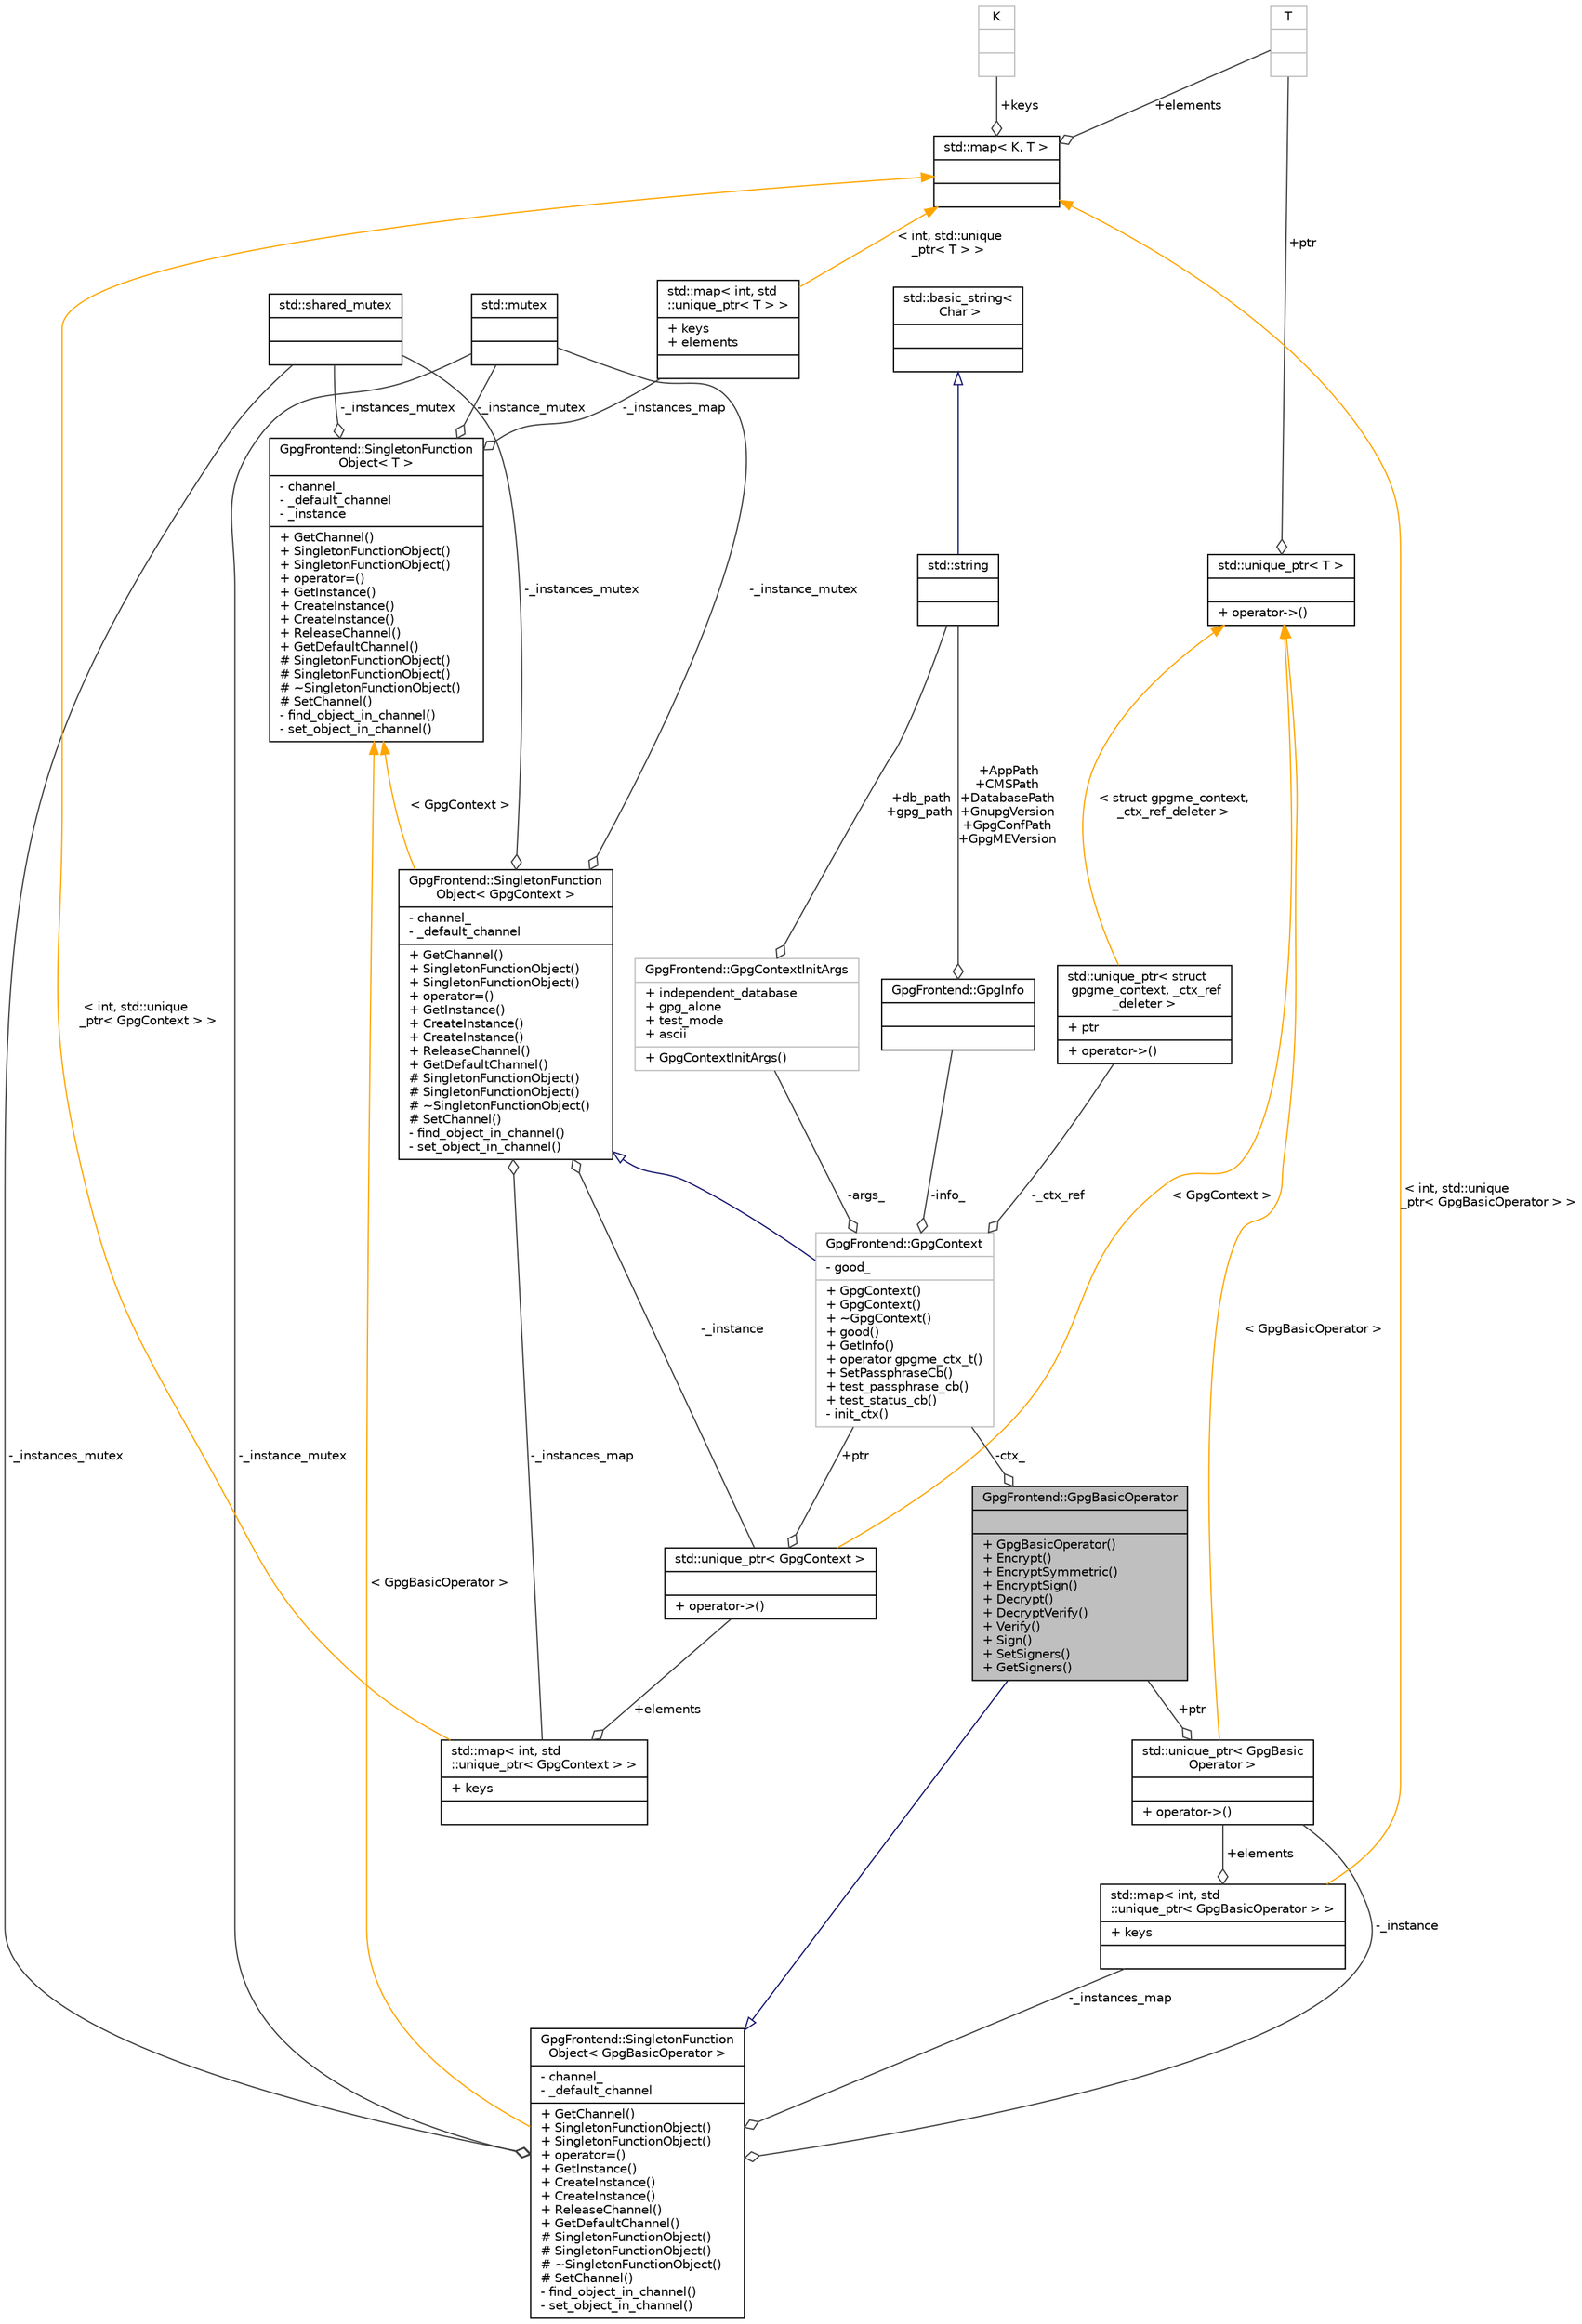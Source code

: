 digraph "GpgFrontend::GpgBasicOperator"
{
 // INTERACTIVE_SVG=YES
 // LATEX_PDF_SIZE
  edge [fontname="Helvetica",fontsize="10",labelfontname="Helvetica",labelfontsize="10"];
  node [fontname="Helvetica",fontsize="10",shape=record];
  Node1 [label="{GpgFrontend::GpgBasicOperator\n||+ GpgBasicOperator()\l+ Encrypt()\l+ EncryptSymmetric()\l+ EncryptSign()\l+ Decrypt()\l+ DecryptVerify()\l+ Verify()\l+ Sign()\l+ SetSigners()\l+ GetSigners()\l}",height=0.2,width=0.4,color="black", fillcolor="grey75", style="filled", fontcolor="black",tooltip="Basic operation collection."];
  Node2 -> Node1 [dir="back",color="midnightblue",fontsize="10",style="solid",arrowtail="onormal"];
  Node2 [label="{GpgFrontend::SingletonFunction\lObject\< GpgBasicOperator \>\n|- channel_\l- _default_channel\l|+ GetChannel()\l+ SingletonFunctionObject()\l+ SingletonFunctionObject()\l+ operator=()\l+ GetInstance()\l+ CreateInstance()\l+ CreateInstance()\l+ ReleaseChannel()\l+ GetDefaultChannel()\l# SingletonFunctionObject()\l# SingletonFunctionObject()\l# ~SingletonFunctionObject()\l# SetChannel()\l- find_object_in_channel()\l- set_object_in_channel()\l}",height=0.2,width=0.4,color="black", fillcolor="white", style="filled",URL="$classGpgFrontend_1_1SingletonFunctionObject.html",tooltip=" "];
  Node3 -> Node2 [color="grey25",fontsize="10",style="solid",label=" -_instance_mutex" ,arrowhead="odiamond"];
  Node3 [label="{std::mutex\n||}",height=0.2,width=0.4,color="black", fillcolor="white", style="filled",tooltip=" "];
  Node4 -> Node2 [color="grey25",fontsize="10",style="solid",label=" -_instances_mutex" ,arrowhead="odiamond"];
  Node4 [label="{std::shared_mutex\n||}",height=0.2,width=0.4,color="black", fillcolor="white", style="filled",tooltip=" "];
  Node5 -> Node2 [color="grey25",fontsize="10",style="solid",label=" -_instance" ,arrowhead="odiamond"];
  Node5 [label="{std::unique_ptr\< GpgBasic\lOperator \>\n||+ operator-\>()\l}",height=0.2,width=0.4,color="black", fillcolor="white", style="filled",tooltip=" "];
  Node1 -> Node5 [color="grey25",fontsize="10",style="solid",label=" +ptr" ,arrowhead="odiamond"];
  Node6 -> Node5 [dir="back",color="orange",fontsize="10",style="solid",label=" \< GpgBasicOperator \>" ];
  Node6 [label="{std::unique_ptr\< T \>\n||+ operator-\>()\l}",height=0.2,width=0.4,color="black", fillcolor="white", style="filled",tooltip=" "];
  Node7 -> Node6 [color="grey25",fontsize="10",style="solid",label=" +ptr" ,arrowhead="odiamond"];
  Node7 [label="{T\n||}",height=0.2,width=0.4,color="grey75", fillcolor="white", style="filled",tooltip=" "];
  Node8 -> Node2 [color="grey25",fontsize="10",style="solid",label=" -_instances_map" ,arrowhead="odiamond"];
  Node8 [label="{std::map\< int, std\l::unique_ptr\< GpgBasicOperator \> \>\n|+ keys\l|}",height=0.2,width=0.4,color="black", fillcolor="white", style="filled",tooltip=" "];
  Node5 -> Node8 [color="grey25",fontsize="10",style="solid",label=" +elements" ,arrowhead="odiamond"];
  Node9 -> Node8 [dir="back",color="orange",fontsize="10",style="solid",label=" \< int, std::unique\l_ptr\< GpgBasicOperator \> \>" ];
  Node9 [label="{std::map\< K, T \>\n||}",height=0.2,width=0.4,color="black", fillcolor="white", style="filled",tooltip=" "];
  Node10 -> Node9 [color="grey25",fontsize="10",style="solid",label=" +keys" ,arrowhead="odiamond"];
  Node10 [label="{K\n||}",height=0.2,width=0.4,color="grey75", fillcolor="white", style="filled",tooltip=" "];
  Node7 -> Node9 [color="grey25",fontsize="10",style="solid",label=" +elements" ,arrowhead="odiamond"];
  Node11 -> Node2 [dir="back",color="orange",fontsize="10",style="solid",label=" \< GpgBasicOperator \>" ];
  Node11 [label="{GpgFrontend::SingletonFunction\lObject\< T \>\n|- channel_\l- _default_channel\l- _instance\l|+ GetChannel()\l+ SingletonFunctionObject()\l+ SingletonFunctionObject()\l+ operator=()\l+ GetInstance()\l+ CreateInstance()\l+ CreateInstance()\l+ ReleaseChannel()\l+ GetDefaultChannel()\l# SingletonFunctionObject()\l# SingletonFunctionObject()\l# ~SingletonFunctionObject()\l# SetChannel()\l- find_object_in_channel()\l- set_object_in_channel()\l}",height=0.2,width=0.4,color="black", fillcolor="white", style="filled",URL="$classGpgFrontend_1_1SingletonFunctionObject.html",tooltip=" "];
  Node3 -> Node11 [color="grey25",fontsize="10",style="solid",label=" -_instance_mutex" ,arrowhead="odiamond"];
  Node4 -> Node11 [color="grey25",fontsize="10",style="solid",label=" -_instances_mutex" ,arrowhead="odiamond"];
  Node12 -> Node11 [color="grey25",fontsize="10",style="solid",label=" -_instances_map" ,arrowhead="odiamond"];
  Node12 [label="{std::map\< int, std\l::unique_ptr\< T \> \>\n|+ keys\l+ elements\l|}",height=0.2,width=0.4,color="black", fillcolor="white", style="filled",tooltip=" "];
  Node9 -> Node12 [dir="back",color="orange",fontsize="10",style="solid",label=" \< int, std::unique\l_ptr\< T \> \>" ];
  Node13 -> Node1 [color="grey25",fontsize="10",style="solid",label=" -ctx_" ,arrowhead="odiamond"];
  Node13 [label="{GpgFrontend::GpgContext\n|- good_\l|+ GpgContext()\l+ GpgContext()\l+ ~GpgContext()\l+ good()\l+ GetInfo()\l+ operator gpgme_ctx_t()\l+ SetPassphraseCb()\l+ test_passphrase_cb()\l+ test_status_cb()\l- init_ctx()\l}",height=0.2,width=0.4,color="grey75", fillcolor="white", style="filled",URL="$classGpgFrontend_1_1GpgContext.html",tooltip=" "];
  Node14 -> Node13 [dir="back",color="midnightblue",fontsize="10",style="solid",arrowtail="onormal"];
  Node14 [label="{GpgFrontend::SingletonFunction\lObject\< GpgContext \>\n|- channel_\l- _default_channel\l|+ GetChannel()\l+ SingletonFunctionObject()\l+ SingletonFunctionObject()\l+ operator=()\l+ GetInstance()\l+ CreateInstance()\l+ CreateInstance()\l+ ReleaseChannel()\l+ GetDefaultChannel()\l# SingletonFunctionObject()\l# SingletonFunctionObject()\l# ~SingletonFunctionObject()\l# SetChannel()\l- find_object_in_channel()\l- set_object_in_channel()\l}",height=0.2,width=0.4,color="black", fillcolor="white", style="filled",URL="$classGpgFrontend_1_1SingletonFunctionObject.html",tooltip=" "];
  Node3 -> Node14 [color="grey25",fontsize="10",style="solid",label=" -_instance_mutex" ,arrowhead="odiamond"];
  Node4 -> Node14 [color="grey25",fontsize="10",style="solid",label=" -_instances_mutex" ,arrowhead="odiamond"];
  Node15 -> Node14 [color="grey25",fontsize="10",style="solid",label=" -_instance" ,arrowhead="odiamond"];
  Node15 [label="{std::unique_ptr\< GpgContext \>\n||+ operator-\>()\l}",height=0.2,width=0.4,color="black", fillcolor="white", style="filled",tooltip=" "];
  Node13 -> Node15 [color="grey25",fontsize="10",style="solid",label=" +ptr" ,arrowhead="odiamond"];
  Node6 -> Node15 [dir="back",color="orange",fontsize="10",style="solid",label=" \< GpgContext \>" ];
  Node16 -> Node14 [color="grey25",fontsize="10",style="solid",label=" -_instances_map" ,arrowhead="odiamond"];
  Node16 [label="{std::map\< int, std\l::unique_ptr\< GpgContext \> \>\n|+ keys\l|}",height=0.2,width=0.4,color="black", fillcolor="white", style="filled",tooltip=" "];
  Node15 -> Node16 [color="grey25",fontsize="10",style="solid",label=" +elements" ,arrowhead="odiamond"];
  Node9 -> Node16 [dir="back",color="orange",fontsize="10",style="solid",label=" \< int, std::unique\l_ptr\< GpgContext \> \>" ];
  Node11 -> Node14 [dir="back",color="orange",fontsize="10",style="solid",label=" \< GpgContext \>" ];
  Node17 -> Node13 [color="grey25",fontsize="10",style="solid",label=" -info_" ,arrowhead="odiamond"];
  Node17 [label="{GpgFrontend::GpgInfo\n||}",height=0.2,width=0.4,color="black", fillcolor="white", style="filled",URL="$classGpgFrontend_1_1GpgInfo.html",tooltip="Use to record some info about gnupg."];
  Node18 -> Node17 [color="grey25",fontsize="10",style="solid",label=" +AppPath\n+CMSPath\n+DatabasePath\n+GnupgVersion\n+GpgConfPath\n+GpgMEVersion" ,arrowhead="odiamond"];
  Node18 [label="{std::string\n||}",height=0.2,width=0.4,color="black", fillcolor="white", style="filled",tooltip=" "];
  Node19 -> Node18 [dir="back",color="midnightblue",fontsize="10",style="solid",arrowtail="onormal"];
  Node19 [label="{std::basic_string\<\l Char \>\n||}",height=0.2,width=0.4,color="black", fillcolor="white", style="filled",tooltip=" "];
  Node20 -> Node13 [color="grey25",fontsize="10",style="solid",label=" -args_" ,arrowhead="odiamond"];
  Node20 [label="{GpgFrontend::GpgContextInitArgs\n|+ independent_database\l+ gpg_alone\l+ test_mode\l+ ascii\l|+ GpgContextInitArgs()\l}",height=0.2,width=0.4,color="grey75", fillcolor="white", style="filled",URL="$structGpgFrontend_1_1GpgContextInitArgs.html",tooltip=" "];
  Node18 -> Node20 [color="grey25",fontsize="10",style="solid",label=" +db_path\n+gpg_path" ,arrowhead="odiamond"];
  Node21 -> Node13 [color="grey25",fontsize="10",style="solid",label=" -_ctx_ref" ,arrowhead="odiamond"];
  Node21 [label="{std::unique_ptr\< struct\l gpgme_context, _ctx_ref\l_deleter \>\n|+ ptr\l|+ operator-\>()\l}",height=0.2,width=0.4,color="black", fillcolor="white", style="filled",tooltip=" "];
  Node6 -> Node21 [dir="back",color="orange",fontsize="10",style="solid",label=" \< struct gpgme_context,\l _ctx_ref_deleter \>" ];
}
